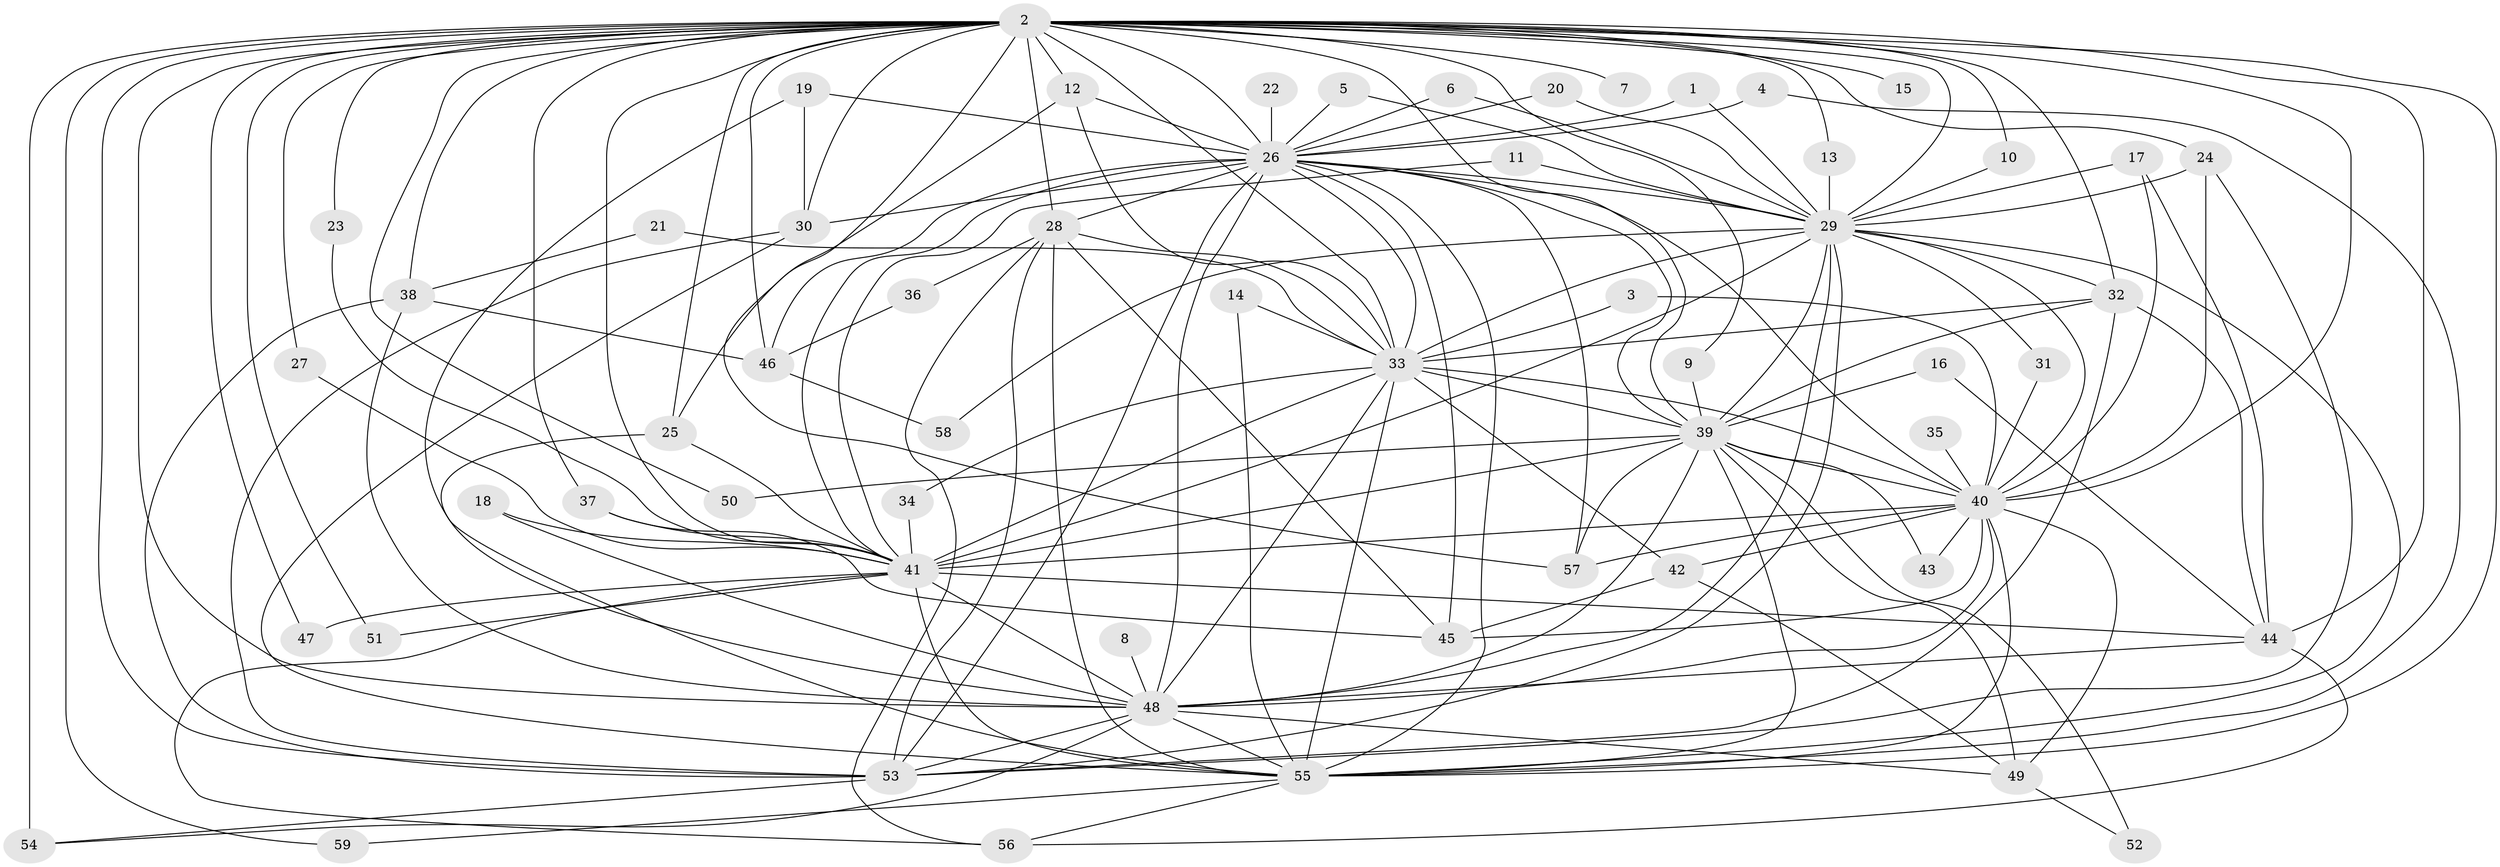 // original degree distribution, {30: 0.00847457627118644, 19: 0.01694915254237288, 16: 0.00847457627118644, 21: 0.00847457627118644, 32: 0.00847457627118644, 20: 0.00847457627118644, 24: 0.00847457627118644, 18: 0.00847457627118644, 27: 0.00847457627118644, 3: 0.2033898305084746, 2: 0.5338983050847458, 5: 0.0423728813559322, 4: 0.11016949152542373, 8: 0.00847457627118644, 7: 0.00847457627118644, 6: 0.00847457627118644}
// Generated by graph-tools (version 1.1) at 2025/25/03/09/25 03:25:42]
// undirected, 59 vertices, 162 edges
graph export_dot {
graph [start="1"]
  node [color=gray90,style=filled];
  1;
  2;
  3;
  4;
  5;
  6;
  7;
  8;
  9;
  10;
  11;
  12;
  13;
  14;
  15;
  16;
  17;
  18;
  19;
  20;
  21;
  22;
  23;
  24;
  25;
  26;
  27;
  28;
  29;
  30;
  31;
  32;
  33;
  34;
  35;
  36;
  37;
  38;
  39;
  40;
  41;
  42;
  43;
  44;
  45;
  46;
  47;
  48;
  49;
  50;
  51;
  52;
  53;
  54;
  55;
  56;
  57;
  58;
  59;
  1 -- 26 [weight=1.0];
  1 -- 29 [weight=1.0];
  2 -- 7 [weight=2.0];
  2 -- 9 [weight=1.0];
  2 -- 10 [weight=1.0];
  2 -- 12 [weight=1.0];
  2 -- 13 [weight=1.0];
  2 -- 15 [weight=1.0];
  2 -- 23 [weight=1.0];
  2 -- 24 [weight=1.0];
  2 -- 25 [weight=1.0];
  2 -- 26 [weight=3.0];
  2 -- 27 [weight=1.0];
  2 -- 28 [weight=1.0];
  2 -- 29 [weight=2.0];
  2 -- 30 [weight=1.0];
  2 -- 32 [weight=1.0];
  2 -- 33 [weight=2.0];
  2 -- 37 [weight=1.0];
  2 -- 38 [weight=1.0];
  2 -- 39 [weight=2.0];
  2 -- 40 [weight=2.0];
  2 -- 41 [weight=2.0];
  2 -- 44 [weight=2.0];
  2 -- 46 [weight=3.0];
  2 -- 47 [weight=1.0];
  2 -- 48 [weight=2.0];
  2 -- 50 [weight=1.0];
  2 -- 51 [weight=2.0];
  2 -- 53 [weight=1.0];
  2 -- 54 [weight=3.0];
  2 -- 55 [weight=2.0];
  2 -- 57 [weight=1.0];
  2 -- 59 [weight=1.0];
  3 -- 33 [weight=1.0];
  3 -- 40 [weight=1.0];
  4 -- 26 [weight=1.0];
  4 -- 55 [weight=1.0];
  5 -- 26 [weight=1.0];
  5 -- 29 [weight=1.0];
  6 -- 26 [weight=1.0];
  6 -- 29 [weight=1.0];
  8 -- 48 [weight=1.0];
  9 -- 39 [weight=1.0];
  10 -- 29 [weight=1.0];
  11 -- 29 [weight=1.0];
  11 -- 41 [weight=1.0];
  12 -- 25 [weight=1.0];
  12 -- 26 [weight=1.0];
  12 -- 33 [weight=1.0];
  13 -- 29 [weight=3.0];
  14 -- 33 [weight=1.0];
  14 -- 55 [weight=1.0];
  16 -- 39 [weight=1.0];
  16 -- 44 [weight=1.0];
  17 -- 29 [weight=1.0];
  17 -- 40 [weight=1.0];
  17 -- 44 [weight=1.0];
  18 -- 41 [weight=1.0];
  18 -- 48 [weight=1.0];
  19 -- 26 [weight=2.0];
  19 -- 30 [weight=1.0];
  19 -- 48 [weight=1.0];
  20 -- 26 [weight=1.0];
  20 -- 29 [weight=1.0];
  21 -- 33 [weight=1.0];
  21 -- 38 [weight=1.0];
  22 -- 26 [weight=1.0];
  23 -- 41 [weight=1.0];
  24 -- 29 [weight=1.0];
  24 -- 40 [weight=1.0];
  24 -- 53 [weight=1.0];
  25 -- 41 [weight=1.0];
  25 -- 55 [weight=1.0];
  26 -- 28 [weight=2.0];
  26 -- 29 [weight=2.0];
  26 -- 30 [weight=1.0];
  26 -- 33 [weight=1.0];
  26 -- 39 [weight=2.0];
  26 -- 40 [weight=1.0];
  26 -- 41 [weight=1.0];
  26 -- 45 [weight=1.0];
  26 -- 46 [weight=1.0];
  26 -- 48 [weight=2.0];
  26 -- 53 [weight=1.0];
  26 -- 55 [weight=1.0];
  26 -- 57 [weight=1.0];
  27 -- 41 [weight=1.0];
  28 -- 33 [weight=1.0];
  28 -- 36 [weight=1.0];
  28 -- 45 [weight=1.0];
  28 -- 53 [weight=1.0];
  28 -- 55 [weight=1.0];
  28 -- 56 [weight=1.0];
  29 -- 31 [weight=1.0];
  29 -- 32 [weight=1.0];
  29 -- 33 [weight=2.0];
  29 -- 39 [weight=2.0];
  29 -- 40 [weight=2.0];
  29 -- 41 [weight=1.0];
  29 -- 48 [weight=1.0];
  29 -- 53 [weight=1.0];
  29 -- 55 [weight=1.0];
  29 -- 58 [weight=1.0];
  30 -- 53 [weight=1.0];
  30 -- 55 [weight=1.0];
  31 -- 40 [weight=1.0];
  32 -- 33 [weight=1.0];
  32 -- 39 [weight=1.0];
  32 -- 44 [weight=1.0];
  32 -- 53 [weight=1.0];
  33 -- 34 [weight=1.0];
  33 -- 39 [weight=1.0];
  33 -- 40 [weight=1.0];
  33 -- 41 [weight=2.0];
  33 -- 42 [weight=1.0];
  33 -- 48 [weight=1.0];
  33 -- 55 [weight=1.0];
  34 -- 41 [weight=1.0];
  35 -- 40 [weight=1.0];
  36 -- 46 [weight=1.0];
  37 -- 41 [weight=1.0];
  37 -- 45 [weight=1.0];
  38 -- 46 [weight=1.0];
  38 -- 48 [weight=1.0];
  38 -- 53 [weight=1.0];
  39 -- 40 [weight=2.0];
  39 -- 41 [weight=1.0];
  39 -- 43 [weight=1.0];
  39 -- 48 [weight=1.0];
  39 -- 49 [weight=1.0];
  39 -- 50 [weight=1.0];
  39 -- 52 [weight=1.0];
  39 -- 55 [weight=1.0];
  39 -- 57 [weight=1.0];
  40 -- 41 [weight=3.0];
  40 -- 42 [weight=2.0];
  40 -- 43 [weight=1.0];
  40 -- 45 [weight=1.0];
  40 -- 48 [weight=1.0];
  40 -- 49 [weight=1.0];
  40 -- 55 [weight=1.0];
  40 -- 57 [weight=1.0];
  41 -- 44 [weight=1.0];
  41 -- 47 [weight=1.0];
  41 -- 48 [weight=1.0];
  41 -- 51 [weight=1.0];
  41 -- 55 [weight=1.0];
  41 -- 56 [weight=1.0];
  42 -- 45 [weight=1.0];
  42 -- 49 [weight=1.0];
  44 -- 48 [weight=1.0];
  44 -- 56 [weight=1.0];
  46 -- 58 [weight=1.0];
  48 -- 49 [weight=1.0];
  48 -- 53 [weight=1.0];
  48 -- 54 [weight=1.0];
  48 -- 55 [weight=1.0];
  49 -- 52 [weight=1.0];
  53 -- 54 [weight=1.0];
  55 -- 56 [weight=1.0];
  55 -- 59 [weight=1.0];
}

